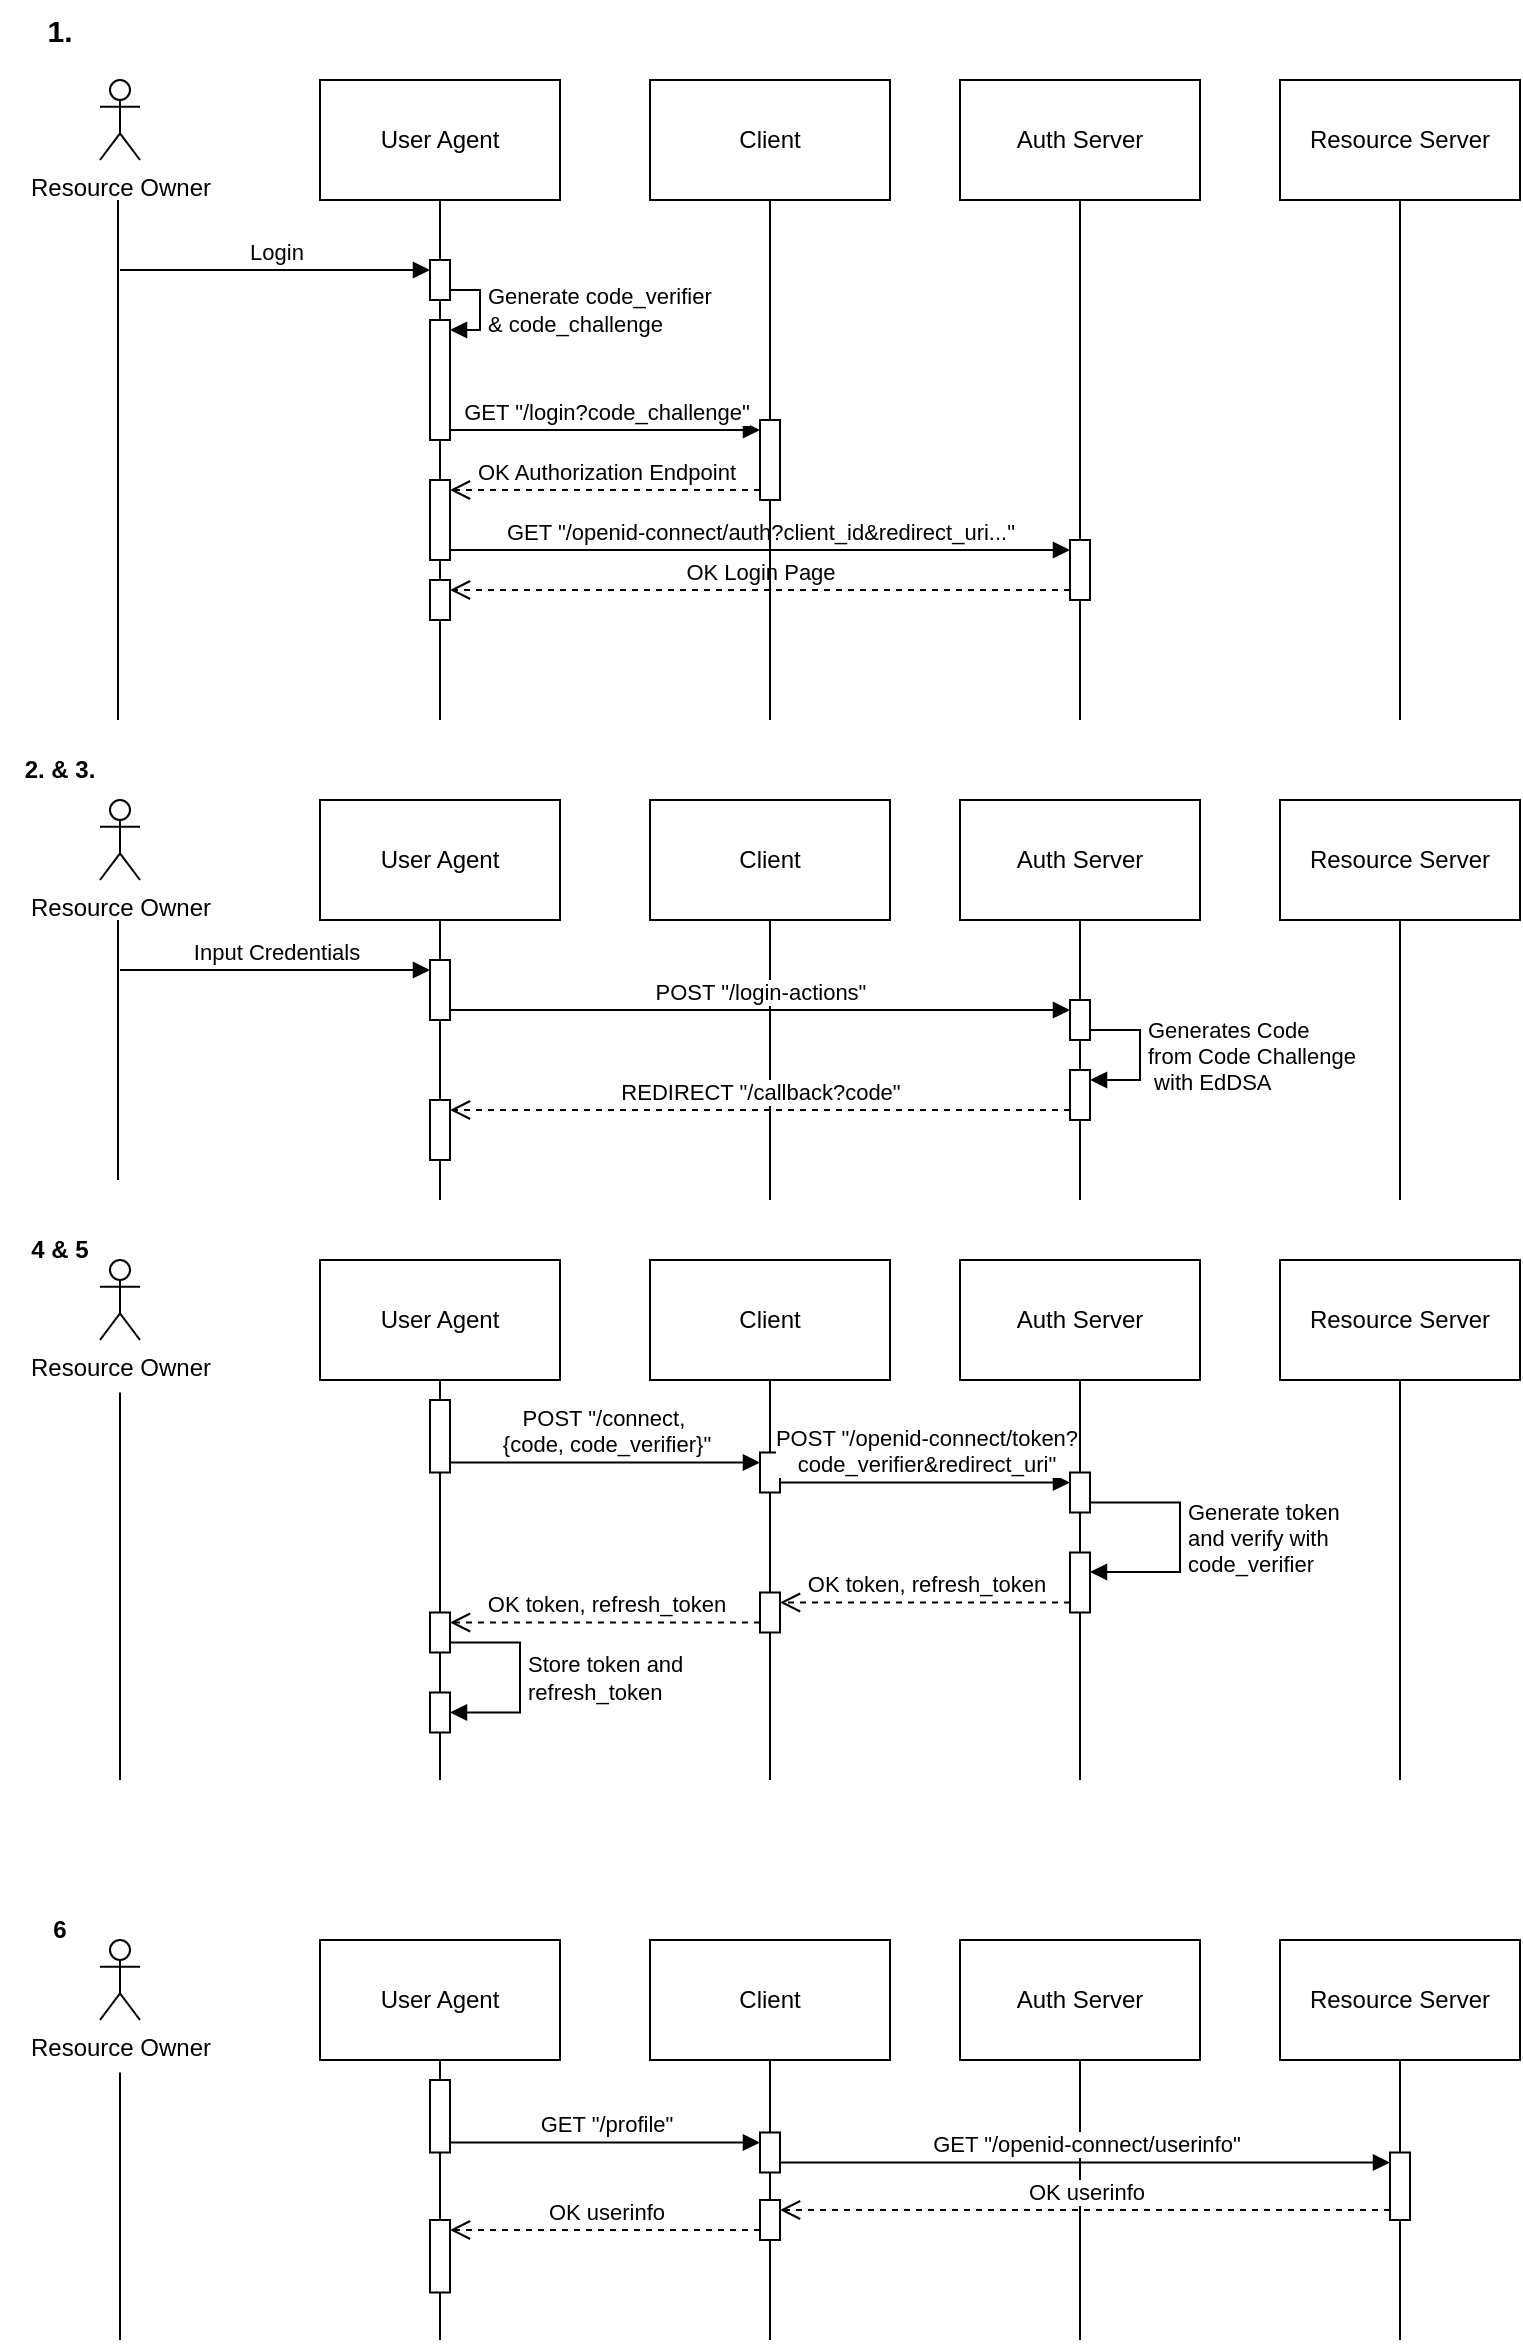 <mxfile version="24.6.4" type="device">
  <diagram name="Page-1" id="4U2lWu9b1NIufgimmCVh">
    <mxGraphModel dx="345" dy="652" grid="1" gridSize="10" guides="1" tooltips="1" connect="1" arrows="1" fold="1" page="1" pageScale="1" pageWidth="850" pageHeight="1100" math="0" shadow="0">
      <root>
        <mxCell id="0" />
        <mxCell id="1" parent="0" />
        <mxCell id="hHbTxy1jI1l-UyztQn6d-1" value="User Agent" style="rounded=0;whiteSpace=wrap;html=1;" vertex="1" parent="1">
          <mxGeometry x="1040" y="160" width="120" height="60" as="geometry" />
        </mxCell>
        <mxCell id="hHbTxy1jI1l-UyztQn6d-2" value="Client" style="rounded=0;whiteSpace=wrap;html=1;" vertex="1" parent="1">
          <mxGeometry x="1205" y="160" width="120" height="60" as="geometry" />
        </mxCell>
        <mxCell id="hHbTxy1jI1l-UyztQn6d-3" value="Auth Server" style="rounded=0;whiteSpace=wrap;html=1;" vertex="1" parent="1">
          <mxGeometry x="1360" y="160" width="120" height="60" as="geometry" />
        </mxCell>
        <mxCell id="hHbTxy1jI1l-UyztQn6d-4" value="Resource Server" style="rounded=0;whiteSpace=wrap;html=1;" vertex="1" parent="1">
          <mxGeometry x="1520" y="160" width="120" height="60" as="geometry" />
        </mxCell>
        <mxCell id="hHbTxy1jI1l-UyztQn6d-6" value="Resource Owner" style="shape=umlActor;verticalLabelPosition=bottom;verticalAlign=top;html=1;outlineConnect=0;" vertex="1" parent="1">
          <mxGeometry x="930" y="160" width="20" height="40" as="geometry" />
        </mxCell>
        <mxCell id="hHbTxy1jI1l-UyztQn6d-10" style="rounded=0;orthogonalLoop=1;jettySize=auto;html=1;endArrow=none;endFill=0;" edge="1" parent="1">
          <mxGeometry relative="1" as="geometry">
            <mxPoint x="939" y="480" as="targetPoint" />
            <mxPoint x="939" y="220" as="sourcePoint" />
          </mxGeometry>
        </mxCell>
        <mxCell id="hHbTxy1jI1l-UyztQn6d-11" style="rounded=0;orthogonalLoop=1;jettySize=auto;html=1;endArrow=none;endFill=0;" edge="1" parent="1" source="hHbTxy1jI1l-UyztQn6d-46">
          <mxGeometry relative="1" as="geometry">
            <mxPoint x="1100" y="480" as="targetPoint" />
            <mxPoint x="1100" y="680" as="sourcePoint" />
          </mxGeometry>
        </mxCell>
        <mxCell id="hHbTxy1jI1l-UyztQn6d-14" style="rounded=0;orthogonalLoop=1;jettySize=auto;html=1;endArrow=none;endFill=0;exitX=0.5;exitY=1;exitDx=0;exitDy=0;" edge="1" parent="1" source="hHbTxy1jI1l-UyztQn6d-4">
          <mxGeometry relative="1" as="geometry">
            <mxPoint x="1580" y="480" as="targetPoint" />
            <mxPoint x="1579.38" y="240" as="sourcePoint" />
          </mxGeometry>
        </mxCell>
        <mxCell id="hHbTxy1jI1l-UyztQn6d-16" value="Login" style="html=1;verticalAlign=bottom;endArrow=block;curved=0;rounded=0;entryX=0;entryY=0;entryDx=0;entryDy=5;" edge="1" target="hHbTxy1jI1l-UyztQn6d-15" parent="1">
          <mxGeometry relative="1" as="geometry">
            <mxPoint x="940" y="255" as="sourcePoint" />
          </mxGeometry>
        </mxCell>
        <mxCell id="hHbTxy1jI1l-UyztQn6d-19" value="" style="rounded=0;orthogonalLoop=1;jettySize=auto;html=1;endArrow=none;endFill=0;exitX=0.5;exitY=1;exitDx=0;exitDy=0;" edge="1" parent="1" source="hHbTxy1jI1l-UyztQn6d-1" target="hHbTxy1jI1l-UyztQn6d-15">
          <mxGeometry relative="1" as="geometry">
            <mxPoint x="1099.38" y="850" as="targetPoint" />
            <mxPoint x="1100" y="220" as="sourcePoint" />
          </mxGeometry>
        </mxCell>
        <mxCell id="hHbTxy1jI1l-UyztQn6d-15" value="" style="html=1;points=[[0,0,0,0,5],[0,1,0,0,-5],[1,0,0,0,5],[1,1,0,0,-5]];perimeter=orthogonalPerimeter;outlineConnect=0;targetShapes=umlLifeline;portConstraint=eastwest;newEdgeStyle={&quot;curved&quot;:0,&quot;rounded&quot;:0};" vertex="1" parent="1">
          <mxGeometry x="1095" y="250" width="10" height="20" as="geometry" />
        </mxCell>
        <mxCell id="hHbTxy1jI1l-UyztQn6d-24" value="&lt;div&gt;Generate code_verifier&amp;nbsp;&lt;/div&gt;&lt;div&gt;&amp;amp; code_challenge&lt;br&gt;&lt;/div&gt;" style="html=1;align=left;spacingLeft=2;endArrow=block;rounded=0;edgeStyle=orthogonalEdgeStyle;curved=0;rounded=0;exitX=1;exitY=1;exitDx=0;exitDy=-5;exitPerimeter=0;entryX=1;entryY=0;entryDx=0;entryDy=5;entryPerimeter=0;" edge="1" target="hHbTxy1jI1l-UyztQn6d-23" parent="1" source="hHbTxy1jI1l-UyztQn6d-15">
          <mxGeometry relative="1" as="geometry">
            <mxPoint x="1100" y="280" as="sourcePoint" />
            <Array as="points">
              <mxPoint x="1120" y="265" />
              <mxPoint x="1120" y="285" />
            </Array>
          </mxGeometry>
        </mxCell>
        <mxCell id="hHbTxy1jI1l-UyztQn6d-25" value="" style="rounded=0;orthogonalLoop=1;jettySize=auto;html=1;endArrow=none;endFill=0;exitX=0.5;exitY=1;exitDx=0;exitDy=0;" edge="1" parent="1" source="hHbTxy1jI1l-UyztQn6d-15" target="hHbTxy1jI1l-UyztQn6d-23">
          <mxGeometry relative="1" as="geometry">
            <mxPoint x="1099.38" y="850" as="targetPoint" />
            <mxPoint x="1100" y="270" as="sourcePoint" />
          </mxGeometry>
        </mxCell>
        <mxCell id="hHbTxy1jI1l-UyztQn6d-23" value="" style="html=1;points=[[0,0,0,0,5],[0,1,0,0,-5],[1,0,0,0,5],[1,1,0,0,-5]];perimeter=orthogonalPerimeter;outlineConnect=0;targetShapes=umlLifeline;portConstraint=eastwest;newEdgeStyle={&quot;curved&quot;:0,&quot;rounded&quot;:0};" vertex="1" parent="1">
          <mxGeometry x="1095" y="280" width="10" height="60" as="geometry" />
        </mxCell>
        <mxCell id="hHbTxy1jI1l-UyztQn6d-27" value="GET &quot;/login?code_challenge&quot;" style="html=1;verticalAlign=bottom;endArrow=block;curved=0;rounded=0;entryX=0;entryY=0;entryDx=0;entryDy=5;" edge="1" target="hHbTxy1jI1l-UyztQn6d-26" parent="1" source="hHbTxy1jI1l-UyztQn6d-23">
          <mxGeometry relative="1" as="geometry">
            <mxPoint x="1105" y="335" as="sourcePoint" />
          </mxGeometry>
        </mxCell>
        <mxCell id="hHbTxy1jI1l-UyztQn6d-28" value="OK Authorization Endpoint" style="html=1;verticalAlign=bottom;endArrow=open;dashed=1;endSize=8;curved=0;rounded=0;exitX=0;exitY=1;exitDx=0;exitDy=-5;entryX=1;entryY=0;entryDx=0;entryDy=5;entryPerimeter=0;exitPerimeter=0;" edge="1" source="hHbTxy1jI1l-UyztQn6d-26" parent="1" target="hHbTxy1jI1l-UyztQn6d-34">
          <mxGeometry relative="1" as="geometry">
            <mxPoint x="1105" y="370" as="targetPoint" />
            <mxPoint x="1260.0" y="370" as="sourcePoint" />
          </mxGeometry>
        </mxCell>
        <mxCell id="hHbTxy1jI1l-UyztQn6d-29" value="" style="rounded=0;orthogonalLoop=1;jettySize=auto;html=1;endArrow=none;endFill=0;exitX=0.5;exitY=1;exitDx=0;exitDy=0;" edge="1" parent="1" source="hHbTxy1jI1l-UyztQn6d-2" target="hHbTxy1jI1l-UyztQn6d-26">
          <mxGeometry relative="1" as="geometry">
            <mxPoint x="1264.38" y="850" as="targetPoint" />
            <mxPoint x="1265" y="220" as="sourcePoint" />
          </mxGeometry>
        </mxCell>
        <mxCell id="hHbTxy1jI1l-UyztQn6d-26" value="" style="html=1;points=[[0,0,0,0,5],[0,1,0,0,-5],[1,0,0,0,5],[1,1,0,0,-5]];perimeter=orthogonalPerimeter;outlineConnect=0;targetShapes=umlLifeline;portConstraint=eastwest;newEdgeStyle={&quot;curved&quot;:0,&quot;rounded&quot;:0};" vertex="1" parent="1">
          <mxGeometry x="1260" y="330" width="10" height="40" as="geometry" />
        </mxCell>
        <mxCell id="hHbTxy1jI1l-UyztQn6d-37" value="" style="rounded=0;orthogonalLoop=1;jettySize=auto;html=1;endArrow=none;endFill=0;exitX=0.5;exitY=1;exitDx=0;exitDy=0;" edge="1" parent="1" source="hHbTxy1jI1l-UyztQn6d-23" target="hHbTxy1jI1l-UyztQn6d-34">
          <mxGeometry relative="1" as="geometry">
            <mxPoint x="1099.38" y="850" as="targetPoint" />
            <mxPoint x="1100" y="320" as="sourcePoint" />
          </mxGeometry>
        </mxCell>
        <mxCell id="hHbTxy1jI1l-UyztQn6d-34" value="" style="html=1;points=[[0,0,0,0,5],[0,1,0,0,-5],[1,0,0,0,5],[1,1,0,0,-5]];perimeter=orthogonalPerimeter;outlineConnect=0;targetShapes=umlLifeline;portConstraint=eastwest;newEdgeStyle={&quot;curved&quot;:0,&quot;rounded&quot;:0};" vertex="1" parent="1">
          <mxGeometry x="1095" y="360" width="10" height="40" as="geometry" />
        </mxCell>
        <mxCell id="hHbTxy1jI1l-UyztQn6d-41" value="GET &quot;/openid-connect/auth?client_id&amp;amp;redirect_uri...&quot;" style="html=1;verticalAlign=bottom;endArrow=block;curved=0;rounded=0;entryX=0;entryY=0;entryDx=0;entryDy=5;exitX=1;exitY=1;exitDx=0;exitDy=-5;exitPerimeter=0;" edge="1" target="hHbTxy1jI1l-UyztQn6d-40" parent="1" source="hHbTxy1jI1l-UyztQn6d-34">
          <mxGeometry relative="1" as="geometry">
            <mxPoint x="1350" y="395" as="sourcePoint" />
          </mxGeometry>
        </mxCell>
        <mxCell id="hHbTxy1jI1l-UyztQn6d-42" value="OK Login Page" style="html=1;verticalAlign=bottom;endArrow=open;dashed=1;endSize=8;curved=0;rounded=0;exitX=0;exitY=1;exitDx=0;exitDy=-5;entryX=1;entryY=0;entryDx=0;entryDy=5;entryPerimeter=0;labelBorderColor=none;labelBackgroundColor=#FFFFFF;" edge="1" source="hHbTxy1jI1l-UyztQn6d-40" parent="1" target="hHbTxy1jI1l-UyztQn6d-46">
          <mxGeometry relative="1" as="geometry">
            <mxPoint x="1120" y="415" as="targetPoint" />
          </mxGeometry>
        </mxCell>
        <mxCell id="hHbTxy1jI1l-UyztQn6d-43" value="" style="rounded=0;orthogonalLoop=1;jettySize=auto;html=1;endArrow=none;endFill=0;exitX=0.5;exitY=1;exitDx=0;exitDy=0;" edge="1" parent="1" source="hHbTxy1jI1l-UyztQn6d-3" target="hHbTxy1jI1l-UyztQn6d-40">
          <mxGeometry relative="1" as="geometry">
            <mxPoint x="1419.38" y="850" as="targetPoint" />
            <mxPoint x="1420" y="220" as="sourcePoint" />
          </mxGeometry>
        </mxCell>
        <mxCell id="hHbTxy1jI1l-UyztQn6d-40" value="" style="html=1;points=[[0,0,0,0,5],[0,1,0,0,-5],[1,0,0,0,5],[1,1,0,0,-5]];perimeter=orthogonalPerimeter;outlineConnect=0;targetShapes=umlLifeline;portConstraint=eastwest;newEdgeStyle={&quot;curved&quot;:0,&quot;rounded&quot;:0};" vertex="1" parent="1">
          <mxGeometry x="1415" y="390" width="10" height="30" as="geometry" />
        </mxCell>
        <mxCell id="hHbTxy1jI1l-UyztQn6d-47" value="" style="rounded=0;orthogonalLoop=1;jettySize=auto;html=1;endArrow=none;endFill=0;exitX=0.5;exitY=1;exitDx=0;exitDy=0;" edge="1" parent="1" source="hHbTxy1jI1l-UyztQn6d-34" target="hHbTxy1jI1l-UyztQn6d-46">
          <mxGeometry relative="1" as="geometry">
            <mxPoint x="1099.38" y="850" as="targetPoint" />
            <mxPoint x="1100" y="400" as="sourcePoint" />
          </mxGeometry>
        </mxCell>
        <mxCell id="hHbTxy1jI1l-UyztQn6d-46" value="" style="html=1;points=[[0,0,0,0,5],[0,1,0,0,-5],[1,0,0,0,5],[1,1,0,0,-5]];perimeter=orthogonalPerimeter;outlineConnect=0;targetShapes=umlLifeline;portConstraint=eastwest;newEdgeStyle={&quot;curved&quot;:0,&quot;rounded&quot;:0};" vertex="1" parent="1">
          <mxGeometry x="1095" y="410" width="10" height="20" as="geometry" />
        </mxCell>
        <mxCell id="hHbTxy1jI1l-UyztQn6d-50" value="User Agent" style="rounded=0;whiteSpace=wrap;html=1;" vertex="1" parent="1">
          <mxGeometry x="1040" y="520" width="120" height="60" as="geometry" />
        </mxCell>
        <mxCell id="hHbTxy1jI1l-UyztQn6d-51" value="Client" style="rounded=0;whiteSpace=wrap;html=1;" vertex="1" parent="1">
          <mxGeometry x="1205" y="520" width="120" height="60" as="geometry" />
        </mxCell>
        <mxCell id="hHbTxy1jI1l-UyztQn6d-52" value="Auth Server" style="rounded=0;whiteSpace=wrap;html=1;" vertex="1" parent="1">
          <mxGeometry x="1360" y="520" width="120" height="60" as="geometry" />
        </mxCell>
        <mxCell id="hHbTxy1jI1l-UyztQn6d-53" value="Resource Server" style="rounded=0;whiteSpace=wrap;html=1;" vertex="1" parent="1">
          <mxGeometry x="1520" y="520" width="120" height="60" as="geometry" />
        </mxCell>
        <mxCell id="hHbTxy1jI1l-UyztQn6d-54" value="Resource Owner" style="shape=umlActor;verticalLabelPosition=bottom;verticalAlign=top;html=1;outlineConnect=0;" vertex="1" parent="1">
          <mxGeometry x="930" y="520" width="20" height="40" as="geometry" />
        </mxCell>
        <mxCell id="hHbTxy1jI1l-UyztQn6d-55" style="rounded=0;orthogonalLoop=1;jettySize=auto;html=1;endArrow=none;endFill=0;" edge="1" parent="1">
          <mxGeometry relative="1" as="geometry">
            <mxPoint x="939" y="710" as="targetPoint" />
            <mxPoint x="939" y="580" as="sourcePoint" />
          </mxGeometry>
        </mxCell>
        <mxCell id="hHbTxy1jI1l-UyztQn6d-59" style="rounded=0;orthogonalLoop=1;jettySize=auto;html=1;endArrow=none;endFill=0;exitX=0.5;exitY=1;exitDx=0;exitDy=0;" edge="1" source="hHbTxy1jI1l-UyztQn6d-53" parent="1">
          <mxGeometry relative="1" as="geometry">
            <mxPoint x="1580" y="720" as="targetPoint" />
            <mxPoint x="1579.38" y="600" as="sourcePoint" />
          </mxGeometry>
        </mxCell>
        <mxCell id="hHbTxy1jI1l-UyztQn6d-61" value="" style="rounded=0;orthogonalLoop=1;jettySize=auto;html=1;endArrow=none;endFill=0;exitX=0.5;exitY=1;exitDx=0;exitDy=0;" edge="1" source="hHbTxy1jI1l-UyztQn6d-93" parent="1">
          <mxGeometry relative="1" as="geometry">
            <mxPoint x="1100" y="720" as="targetPoint" />
            <mxPoint x="1100" y="580" as="sourcePoint" />
          </mxGeometry>
        </mxCell>
        <mxCell id="hHbTxy1jI1l-UyztQn6d-68" value="" style="rounded=0;orthogonalLoop=1;jettySize=auto;html=1;endArrow=none;endFill=0;exitX=0.5;exitY=1;exitDx=0;exitDy=0;" edge="1" source="hHbTxy1jI1l-UyztQn6d-51" parent="1">
          <mxGeometry relative="1" as="geometry">
            <mxPoint x="1265" y="720" as="targetPoint" />
            <mxPoint x="1265" y="720" as="sourcePoint" />
          </mxGeometry>
        </mxCell>
        <mxCell id="hHbTxy1jI1l-UyztQn6d-76" value="" style="rounded=0;orthogonalLoop=1;jettySize=auto;html=1;endArrow=none;endFill=0;exitX=0.5;exitY=1;exitDx=0;exitDy=0;" edge="1" source="hHbTxy1jI1l-UyztQn6d-89" parent="1">
          <mxGeometry relative="1" as="geometry">
            <mxPoint x="1420" y="720" as="targetPoint" />
            <mxPoint x="1420" y="580" as="sourcePoint" />
          </mxGeometry>
        </mxCell>
        <mxCell id="hHbTxy1jI1l-UyztQn6d-82" value="Input Credentials" style="html=1;verticalAlign=bottom;endArrow=block;curved=0;rounded=0;entryX=0;entryY=0;entryDx=0;entryDy=5;" edge="1" target="hHbTxy1jI1l-UyztQn6d-81" parent="1">
          <mxGeometry relative="1" as="geometry">
            <mxPoint x="940" y="605" as="sourcePoint" />
          </mxGeometry>
        </mxCell>
        <mxCell id="hHbTxy1jI1l-UyztQn6d-84" value="" style="rounded=0;orthogonalLoop=1;jettySize=auto;html=1;endArrow=none;endFill=0;exitX=0.5;exitY=1;exitDx=0;exitDy=0;" edge="1" parent="1" source="hHbTxy1jI1l-UyztQn6d-50" target="hHbTxy1jI1l-UyztQn6d-81">
          <mxGeometry relative="1" as="geometry">
            <mxPoint x="1100" y="840" as="targetPoint" />
            <mxPoint x="1100" y="580" as="sourcePoint" />
          </mxGeometry>
        </mxCell>
        <mxCell id="hHbTxy1jI1l-UyztQn6d-86" value="POST &quot;/login-actions&quot;" style="html=1;verticalAlign=bottom;endArrow=block;curved=0;rounded=0;entryX=0;entryY=0;entryDx=0;entryDy=5;exitX=1;exitY=1;exitDx=0;exitDy=-5;exitPerimeter=0;" edge="1" target="hHbTxy1jI1l-UyztQn6d-85" parent="1" source="hHbTxy1jI1l-UyztQn6d-81">
          <mxGeometry relative="1" as="geometry">
            <mxPoint x="1345" y="630" as="sourcePoint" />
          </mxGeometry>
        </mxCell>
        <mxCell id="hHbTxy1jI1l-UyztQn6d-88" value="" style="rounded=0;orthogonalLoop=1;jettySize=auto;html=1;endArrow=none;endFill=0;exitX=0.5;exitY=1;exitDx=0;exitDy=0;" edge="1" parent="1" source="hHbTxy1jI1l-UyztQn6d-52" target="hHbTxy1jI1l-UyztQn6d-85">
          <mxGeometry relative="1" as="geometry">
            <mxPoint x="1420" y="840" as="targetPoint" />
            <mxPoint x="1420" y="580" as="sourcePoint" />
          </mxGeometry>
        </mxCell>
        <mxCell id="hHbTxy1jI1l-UyztQn6d-85" value="" style="html=1;points=[[0,0,0,0,5],[0,1,0,0,-5],[1,0,0,0,5],[1,1,0,0,-5]];perimeter=orthogonalPerimeter;outlineConnect=0;targetShapes=umlLifeline;portConstraint=eastwest;newEdgeStyle={&quot;curved&quot;:0,&quot;rounded&quot;:0};" vertex="1" parent="1">
          <mxGeometry x="1415" y="620" width="10" height="20" as="geometry" />
        </mxCell>
        <mxCell id="hHbTxy1jI1l-UyztQn6d-90" value="&lt;div&gt;Generates Code&amp;nbsp;&lt;/div&gt;&lt;div&gt;from Code Challenge&lt;/div&gt;&amp;nbsp;with EdDSA" style="html=1;align=left;spacingLeft=2;endArrow=block;rounded=0;edgeStyle=orthogonalEdgeStyle;curved=0;rounded=0;entryX=1;entryY=0;entryDx=0;entryDy=5;entryPerimeter=0;exitX=1;exitY=1;exitDx=0;exitDy=-5;exitPerimeter=0;" edge="1" target="hHbTxy1jI1l-UyztQn6d-89" parent="1" source="hHbTxy1jI1l-UyztQn6d-85">
          <mxGeometry relative="1" as="geometry">
            <mxPoint x="1420" y="635" as="sourcePoint" />
            <Array as="points">
              <mxPoint x="1450" y="635" />
              <mxPoint x="1450" y="660" />
              <mxPoint x="1425" y="660" />
            </Array>
          </mxGeometry>
        </mxCell>
        <mxCell id="hHbTxy1jI1l-UyztQn6d-91" value="" style="rounded=0;orthogonalLoop=1;jettySize=auto;html=1;endArrow=none;endFill=0;exitX=0.5;exitY=1;exitDx=0;exitDy=0;" edge="1" parent="1" source="hHbTxy1jI1l-UyztQn6d-85" target="hHbTxy1jI1l-UyztQn6d-89">
          <mxGeometry relative="1" as="geometry">
            <mxPoint x="1420" y="840" as="targetPoint" />
            <mxPoint x="1420" y="640" as="sourcePoint" />
          </mxGeometry>
        </mxCell>
        <mxCell id="hHbTxy1jI1l-UyztQn6d-89" value="" style="html=1;points=[[0,0,0,0,5],[0,1,0,0,-5],[1,0,0,0,5],[1,1,0,0,-5]];perimeter=orthogonalPerimeter;outlineConnect=0;targetShapes=umlLifeline;portConstraint=eastwest;newEdgeStyle={&quot;curved&quot;:0,&quot;rounded&quot;:0};" vertex="1" parent="1">
          <mxGeometry x="1415" y="655" width="10" height="25" as="geometry" />
        </mxCell>
        <mxCell id="hHbTxy1jI1l-UyztQn6d-92" value="REDIRECT &quot;/callback?code&quot; " style="html=1;verticalAlign=bottom;endArrow=open;dashed=1;endSize=8;curved=0;rounded=0;entryX=1;entryY=0;entryDx=0;entryDy=5;entryPerimeter=0;exitX=0;exitY=1;exitDx=0;exitDy=-5;exitPerimeter=0;" edge="1" parent="1" source="hHbTxy1jI1l-UyztQn6d-89" target="hHbTxy1jI1l-UyztQn6d-93">
          <mxGeometry relative="1" as="geometry">
            <mxPoint x="1415" y="680" as="sourcePoint" />
            <mxPoint x="1335" y="680" as="targetPoint" />
          </mxGeometry>
        </mxCell>
        <mxCell id="hHbTxy1jI1l-UyztQn6d-94" value="" style="rounded=0;orthogonalLoop=1;jettySize=auto;html=1;endArrow=none;endFill=0;exitX=0.5;exitY=1;exitDx=0;exitDy=0;" edge="1" parent="1" source="hHbTxy1jI1l-UyztQn6d-81" target="hHbTxy1jI1l-UyztQn6d-93">
          <mxGeometry relative="1" as="geometry">
            <mxPoint x="1100" y="840" as="targetPoint" />
            <mxPoint x="1100" y="630" as="sourcePoint" />
          </mxGeometry>
        </mxCell>
        <mxCell id="hHbTxy1jI1l-UyztQn6d-95" value="" style="rounded=0;orthogonalLoop=1;jettySize=auto;html=1;endArrow=none;endFill=0;exitX=0.5;exitY=1;exitDx=0;exitDy=0;" edge="1" parent="1" source="hHbTxy1jI1l-UyztQn6d-81" target="hHbTxy1jI1l-UyztQn6d-93">
          <mxGeometry relative="1" as="geometry">
            <mxPoint x="1100" y="720" as="targetPoint" />
            <mxPoint x="1100" y="580" as="sourcePoint" />
          </mxGeometry>
        </mxCell>
        <mxCell id="hHbTxy1jI1l-UyztQn6d-93" value="" style="html=1;points=[[0,0,0,0,5],[0,1,0,0,-5],[1,0,0,0,5],[1,1,0,0,-5]];perimeter=orthogonalPerimeter;outlineConnect=0;targetShapes=umlLifeline;portConstraint=eastwest;newEdgeStyle={&quot;curved&quot;:0,&quot;rounded&quot;:0};" vertex="1" parent="1">
          <mxGeometry x="1095" y="670" width="10" height="30" as="geometry" />
        </mxCell>
        <mxCell id="hHbTxy1jI1l-UyztQn6d-96" value="" style="rounded=0;orthogonalLoop=1;jettySize=auto;html=1;endArrow=none;endFill=0;exitX=0.5;exitY=1;exitDx=0;exitDy=0;" edge="1" parent="1" target="hHbTxy1jI1l-UyztQn6d-81">
          <mxGeometry relative="1" as="geometry">
            <mxPoint x="1100" y="670" as="targetPoint" />
            <mxPoint x="1100" y="580" as="sourcePoint" />
          </mxGeometry>
        </mxCell>
        <mxCell id="hHbTxy1jI1l-UyztQn6d-81" value="" style="html=1;points=[[0,0,0,0,5],[0,1,0,0,-5],[1,0,0,0,5],[1,1,0,0,-5]];perimeter=orthogonalPerimeter;outlineConnect=0;targetShapes=umlLifeline;portConstraint=eastwest;newEdgeStyle={&quot;curved&quot;:0,&quot;rounded&quot;:0};" vertex="1" parent="1">
          <mxGeometry x="1095" y="600" width="10" height="30" as="geometry" />
        </mxCell>
        <mxCell id="hHbTxy1jI1l-UyztQn6d-97" value="User Agent" style="rounded=0;whiteSpace=wrap;html=1;" vertex="1" parent="1">
          <mxGeometry x="1040" y="750" width="120" height="60" as="geometry" />
        </mxCell>
        <mxCell id="hHbTxy1jI1l-UyztQn6d-98" value="Client" style="rounded=0;whiteSpace=wrap;html=1;" vertex="1" parent="1">
          <mxGeometry x="1205" y="750" width="120" height="60" as="geometry" />
        </mxCell>
        <mxCell id="hHbTxy1jI1l-UyztQn6d-99" value="Auth Server" style="rounded=0;whiteSpace=wrap;html=1;" vertex="1" parent="1">
          <mxGeometry x="1360" y="750" width="120" height="60" as="geometry" />
        </mxCell>
        <mxCell id="hHbTxy1jI1l-UyztQn6d-100" value="Resource Server" style="rounded=0;whiteSpace=wrap;html=1;" vertex="1" parent="1">
          <mxGeometry x="1520" y="750" width="120" height="60" as="geometry" />
        </mxCell>
        <mxCell id="hHbTxy1jI1l-UyztQn6d-101" value="Resource Owner" style="shape=umlActor;verticalLabelPosition=bottom;verticalAlign=top;html=1;outlineConnect=0;" vertex="1" parent="1">
          <mxGeometry x="930" y="750" width="20" height="40" as="geometry" />
        </mxCell>
        <mxCell id="hHbTxy1jI1l-UyztQn6d-105" style="rounded=0;orthogonalLoop=1;jettySize=auto;html=1;endArrow=none;endFill=0;exitX=0.5;exitY=1;exitDx=0;exitDy=0;" edge="1" parent="1" source="hHbTxy1jI1l-UyztQn6d-100">
          <mxGeometry relative="1" as="geometry">
            <mxPoint x="1580" y="1010" as="targetPoint" />
            <mxPoint x="1581" y="826.25" as="sourcePoint" />
          </mxGeometry>
        </mxCell>
        <mxCell id="hHbTxy1jI1l-UyztQn6d-109" style="rounded=0;orthogonalLoop=1;jettySize=auto;html=1;endArrow=none;endFill=0;" edge="1" parent="1">
          <mxGeometry relative="1" as="geometry">
            <mxPoint x="940" y="1010" as="targetPoint" />
            <mxPoint x="940" y="816.25" as="sourcePoint" />
          </mxGeometry>
        </mxCell>
        <mxCell id="hHbTxy1jI1l-UyztQn6d-111" value="&lt;div&gt;POST &quot;/connect,&amp;nbsp;&lt;/div&gt;&lt;div&gt;{code, code_verifier}&quot;&lt;/div&gt;" style="html=1;verticalAlign=bottom;endArrow=block;curved=0;rounded=0;entryX=0;entryY=0;entryDx=0;entryDy=5;exitX=1;exitY=1;exitDx=0;exitDy=-5;exitPerimeter=0;" edge="1" target="hHbTxy1jI1l-UyztQn6d-110" parent="1" source="hHbTxy1jI1l-UyztQn6d-197">
          <mxGeometry relative="1" as="geometry">
            <mxPoint x="1100" y="851.25" as="sourcePoint" />
          </mxGeometry>
        </mxCell>
        <mxCell id="hHbTxy1jI1l-UyztQn6d-113" value="" style="rounded=0;orthogonalLoop=1;jettySize=auto;html=1;endArrow=none;endFill=0;exitX=0.5;exitY=1;exitDx=0;exitDy=0;" edge="1" parent="1" source="hHbTxy1jI1l-UyztQn6d-98" target="hHbTxy1jI1l-UyztQn6d-110">
          <mxGeometry relative="1" as="geometry">
            <mxPoint x="1265" y="976.25" as="targetPoint" />
            <mxPoint x="1265" y="810.25" as="sourcePoint" />
          </mxGeometry>
        </mxCell>
        <mxCell id="hHbTxy1jI1l-UyztQn6d-110" value="" style="html=1;points=[[0,0,0,0,5],[0,1,0,0,-5],[1,0,0,0,5],[1,1,0,0,-5]];perimeter=orthogonalPerimeter;outlineConnect=0;targetShapes=umlLifeline;portConstraint=eastwest;newEdgeStyle={&quot;curved&quot;:0,&quot;rounded&quot;:0};" vertex="1" parent="1">
          <mxGeometry x="1260" y="846.25" width="10" height="20" as="geometry" />
        </mxCell>
        <mxCell id="hHbTxy1jI1l-UyztQn6d-115" value="&lt;div&gt;POST &quot;/openid-connect/token?&lt;/div&gt;&lt;div&gt;code_verifier&amp;amp;redirect_uri&quot;&lt;/div&gt;" style="html=1;verticalAlign=bottom;endArrow=block;curved=0;rounded=0;entryX=0;entryY=0;entryDx=0;entryDy=5;exitX=1;exitY=1;exitDx=0;exitDy=-5;exitPerimeter=0;" edge="1" target="hHbTxy1jI1l-UyztQn6d-114" parent="1" source="hHbTxy1jI1l-UyztQn6d-110">
          <mxGeometry relative="1" as="geometry">
            <mxPoint x="1300" y="861.25" as="sourcePoint" />
          </mxGeometry>
        </mxCell>
        <mxCell id="hHbTxy1jI1l-UyztQn6d-117" value="" style="rounded=0;orthogonalLoop=1;jettySize=auto;html=1;endArrow=none;endFill=0;exitX=0.5;exitY=1;exitDx=0;exitDy=0;" edge="1" parent="1" source="hHbTxy1jI1l-UyztQn6d-99" target="hHbTxy1jI1l-UyztQn6d-114">
          <mxGeometry relative="1" as="geometry">
            <mxPoint x="1420" y="986.25" as="targetPoint" />
            <mxPoint x="1420" y="810.25" as="sourcePoint" />
          </mxGeometry>
        </mxCell>
        <mxCell id="hHbTxy1jI1l-UyztQn6d-114" value="" style="html=1;points=[[0,0,0,0,5],[0,1,0,0,-5],[1,0,0,0,5],[1,1,0,0,-5]];perimeter=orthogonalPerimeter;outlineConnect=0;targetShapes=umlLifeline;portConstraint=eastwest;newEdgeStyle={&quot;curved&quot;:0,&quot;rounded&quot;:0};" vertex="1" parent="1">
          <mxGeometry x="1415" y="856.25" width="10" height="20" as="geometry" />
        </mxCell>
        <mxCell id="hHbTxy1jI1l-UyztQn6d-120" value="" style="rounded=0;orthogonalLoop=1;jettySize=auto;html=1;endArrow=none;endFill=0;exitX=0.5;exitY=1;exitDx=0;exitDy=0;" edge="1" parent="1" source="hHbTxy1jI1l-UyztQn6d-114">
          <mxGeometry relative="1" as="geometry">
            <mxPoint x="1420" y="1010" as="targetPoint" />
            <mxPoint x="1420" y="876.25" as="sourcePoint" />
          </mxGeometry>
        </mxCell>
        <mxCell id="hHbTxy1jI1l-UyztQn6d-127" value="" style="rounded=0;orthogonalLoop=1;jettySize=auto;html=1;endArrow=none;endFill=0;exitX=0.5;exitY=1;exitDx=0;exitDy=0;" edge="1" parent="1" source="hHbTxy1jI1l-UyztQn6d-110">
          <mxGeometry relative="1" as="geometry">
            <mxPoint x="1265" y="1010" as="targetPoint" />
            <mxPoint x="1265" y="866.25" as="sourcePoint" />
          </mxGeometry>
        </mxCell>
        <mxCell id="hHbTxy1jI1l-UyztQn6d-130" value="" style="rounded=0;orthogonalLoop=1;jettySize=auto;html=1;endArrow=none;endFill=0;exitX=0.5;exitY=1;exitDx=0;exitDy=0;" edge="1" parent="1" source="hHbTxy1jI1l-UyztQn6d-197">
          <mxGeometry relative="1" as="geometry">
            <mxPoint x="1100" y="1010" as="targetPoint" />
            <mxPoint x="1100" y="810.25" as="sourcePoint" />
          </mxGeometry>
        </mxCell>
        <mxCell id="hHbTxy1jI1l-UyztQn6d-160" value="" style="rounded=0;orthogonalLoop=1;jettySize=auto;html=1;endArrow=none;endFill=0;exitX=0.5;exitY=1;exitDx=0;exitDy=0;" edge="1" parent="1" source="hHbTxy1jI1l-UyztQn6d-26">
          <mxGeometry relative="1" as="geometry">
            <mxPoint x="1265" y="480" as="targetPoint" />
            <mxPoint x="1265" y="370" as="sourcePoint" />
          </mxGeometry>
        </mxCell>
        <mxCell id="hHbTxy1jI1l-UyztQn6d-161" value="" style="rounded=0;orthogonalLoop=1;jettySize=auto;html=1;endArrow=none;endFill=0;exitX=0.5;exitY=1;exitDx=0;exitDy=0;" edge="1" parent="1" source="hHbTxy1jI1l-UyztQn6d-40">
          <mxGeometry relative="1" as="geometry">
            <mxPoint x="1420" y="480" as="targetPoint" />
            <mxPoint x="1420" y="420" as="sourcePoint" />
          </mxGeometry>
        </mxCell>
        <mxCell id="hHbTxy1jI1l-UyztQn6d-198" value="" style="rounded=0;orthogonalLoop=1;jettySize=auto;html=1;endArrow=none;endFill=0;exitX=0.5;exitY=1;exitDx=0;exitDy=0;" edge="1" parent="1" source="hHbTxy1jI1l-UyztQn6d-97" target="hHbTxy1jI1l-UyztQn6d-197">
          <mxGeometry relative="1" as="geometry">
            <mxPoint x="1100" y="906.25" as="targetPoint" />
            <mxPoint x="1100" y="810" as="sourcePoint" />
          </mxGeometry>
        </mxCell>
        <mxCell id="hHbTxy1jI1l-UyztQn6d-197" value="" style="html=1;points=[[0,0,0,0,5],[0,1,0,0,-5],[1,0,0,0,5],[1,1,0,0,-5]];perimeter=orthogonalPerimeter;outlineConnect=0;targetShapes=umlLifeline;portConstraint=eastwest;newEdgeStyle={&quot;curved&quot;:0,&quot;rounded&quot;:0};" vertex="1" parent="1">
          <mxGeometry x="1095" y="820" width="10" height="36.25" as="geometry" />
        </mxCell>
        <mxCell id="hHbTxy1jI1l-UyztQn6d-199" value="&lt;b style=&quot;font-size: 15px;&quot;&gt;1.&lt;br&gt;&lt;/b&gt;" style="text;html=1;align=center;verticalAlign=middle;whiteSpace=wrap;rounded=0;" vertex="1" parent="1">
          <mxGeometry x="880" y="120" width="60" height="30" as="geometry" />
        </mxCell>
        <mxCell id="hHbTxy1jI1l-UyztQn6d-200" value="&lt;b style=&quot;font-size: 12px;&quot;&gt;2. &amp;amp; 3.&lt;/b&gt;" style="text;html=1;align=center;verticalAlign=middle;whiteSpace=wrap;rounded=0;fontSize=12;" vertex="1" parent="1">
          <mxGeometry x="880" y="490" width="60" height="30" as="geometry" />
        </mxCell>
        <mxCell id="hHbTxy1jI1l-UyztQn6d-201" value="&lt;div&gt;Generate token&amp;nbsp;&lt;/div&gt;&lt;div&gt;and verify with&amp;nbsp;&lt;/div&gt;&lt;div&gt;code_verifier&lt;/div&gt;" style="html=1;align=left;spacingLeft=2;endArrow=block;rounded=0;edgeStyle=orthogonalEdgeStyle;curved=0;rounded=0;exitX=1;exitY=1;exitDx=0;exitDy=-5;exitPerimeter=0;" edge="1" source="hHbTxy1jI1l-UyztQn6d-114" target="hHbTxy1jI1l-UyztQn6d-203" parent="1">
          <mxGeometry relative="1" as="geometry">
            <mxPoint x="1425" y="871.25" as="sourcePoint" />
            <Array as="points">
              <mxPoint x="1470" y="871" />
              <mxPoint x="1470" y="906" />
            </Array>
          </mxGeometry>
        </mxCell>
        <mxCell id="hHbTxy1jI1l-UyztQn6d-202" value="" style="rounded=0;orthogonalLoop=1;jettySize=auto;html=1;endArrow=none;endFill=0;exitX=0.5;exitY=1;exitDx=0;exitDy=0;" edge="1" target="hHbTxy1jI1l-UyztQn6d-203" parent="1">
          <mxGeometry relative="1" as="geometry">
            <mxPoint x="1420" y="986.25" as="targetPoint" />
            <mxPoint x="1420" y="876.25" as="sourcePoint" />
          </mxGeometry>
        </mxCell>
        <mxCell id="hHbTxy1jI1l-UyztQn6d-203" value="" style="html=1;points=[[0,0,0,0,5],[0,1,0,0,-5],[1,0,0,0,5],[1,1,0,0,-5]];perimeter=orthogonalPerimeter;outlineConnect=0;targetShapes=umlLifeline;portConstraint=eastwest;newEdgeStyle={&quot;curved&quot;:0,&quot;rounded&quot;:0};" vertex="1" parent="1">
          <mxGeometry x="1415" y="896.25" width="10" height="30" as="geometry" />
        </mxCell>
        <mxCell id="hHbTxy1jI1l-UyztQn6d-204" value="OK token, refresh_token" style="html=1;verticalAlign=bottom;endArrow=open;dashed=1;endSize=8;curved=0;rounded=0;exitX=0;exitY=1;exitDx=0;exitDy=-5;exitPerimeter=0;entryX=1;entryY=0;entryDx=0;entryDy=5;entryPerimeter=0;" edge="1" source="hHbTxy1jI1l-UyztQn6d-203" target="hHbTxy1jI1l-UyztQn6d-205" parent="1">
          <mxGeometry relative="1" as="geometry">
            <mxPoint x="1420" y="916.25" as="sourcePoint" />
            <mxPoint x="1290" y="921.25" as="targetPoint" />
          </mxGeometry>
        </mxCell>
        <mxCell id="hHbTxy1jI1l-UyztQn6d-205" value="" style="html=1;points=[[0,0,0,0,5],[0,1,0,0,-5],[1,0,0,0,5],[1,1,0,0,-5]];perimeter=orthogonalPerimeter;outlineConnect=0;targetShapes=umlLifeline;portConstraint=eastwest;newEdgeStyle={&quot;curved&quot;:0,&quot;rounded&quot;:0};" vertex="1" parent="1">
          <mxGeometry x="1260" y="916.25" width="10" height="20" as="geometry" />
        </mxCell>
        <mxCell id="hHbTxy1jI1l-UyztQn6d-206" value="OK token, refresh_token" style="html=1;verticalAlign=bottom;endArrow=open;dashed=1;endSize=8;curved=0;rounded=0;entryX=1;entryY=0;entryDx=0;entryDy=5;entryPerimeter=0;" edge="1" source="hHbTxy1jI1l-UyztQn6d-205" target="hHbTxy1jI1l-UyztQn6d-207" parent="1">
          <mxGeometry relative="1" as="geometry">
            <mxPoint x="1260" y="931.25" as="sourcePoint" />
            <mxPoint x="1135" y="931.25" as="targetPoint" />
          </mxGeometry>
        </mxCell>
        <mxCell id="hHbTxy1jI1l-UyztQn6d-207" value="" style="html=1;points=[[0,0,0,0,5],[0,1,0,0,-5],[1,0,0,0,5],[1,1,0,0,-5]];perimeter=orthogonalPerimeter;outlineConnect=0;targetShapes=umlLifeline;portConstraint=eastwest;newEdgeStyle={&quot;curved&quot;:0,&quot;rounded&quot;:0};" vertex="1" parent="1">
          <mxGeometry x="1095" y="926.25" width="10" height="20" as="geometry" />
        </mxCell>
        <mxCell id="hHbTxy1jI1l-UyztQn6d-208" value="&lt;div&gt;Store token and&lt;/div&gt;&lt;div&gt;refresh_token&lt;/div&gt;" style="html=1;align=left;spacingLeft=2;endArrow=block;rounded=0;edgeStyle=orthogonalEdgeStyle;curved=0;rounded=0;exitX=1;exitY=1;exitDx=0;exitDy=-5;exitPerimeter=0;" edge="1" source="hHbTxy1jI1l-UyztQn6d-207" target="hHbTxy1jI1l-UyztQn6d-210" parent="1">
          <mxGeometry relative="1" as="geometry">
            <mxPoint x="1110" y="946.25" as="sourcePoint" />
            <Array as="points">
              <mxPoint x="1140" y="941.25" />
              <mxPoint x="1140" y="976.25" />
            </Array>
          </mxGeometry>
        </mxCell>
        <mxCell id="hHbTxy1jI1l-UyztQn6d-209" value="" style="rounded=0;orthogonalLoop=1;jettySize=auto;html=1;endArrow=none;endFill=0;exitX=0.5;exitY=1;exitDx=0;exitDy=0;" edge="1" source="hHbTxy1jI1l-UyztQn6d-207" target="hHbTxy1jI1l-UyztQn6d-210" parent="1">
          <mxGeometry relative="1" as="geometry">
            <mxPoint x="1100" y="1026.25" as="targetPoint" />
            <mxPoint x="1100" y="946.25" as="sourcePoint" />
          </mxGeometry>
        </mxCell>
        <mxCell id="hHbTxy1jI1l-UyztQn6d-210" value="" style="html=1;points=[[0,0,0,0,5],[0,1,0,0,-5],[1,0,0,0,5],[1,1,0,0,-5]];perimeter=orthogonalPerimeter;outlineConnect=0;targetShapes=umlLifeline;portConstraint=eastwest;newEdgeStyle={&quot;curved&quot;:0,&quot;rounded&quot;:0};" vertex="1" parent="1">
          <mxGeometry x="1095" y="966.25" width="10" height="20" as="geometry" />
        </mxCell>
        <mxCell id="hHbTxy1jI1l-UyztQn6d-212" value="&lt;b&gt;4 &amp;amp; 5&lt;br&gt;&lt;/b&gt;" style="text;html=1;align=center;verticalAlign=middle;whiteSpace=wrap;rounded=0;" vertex="1" parent="1">
          <mxGeometry x="880" y="730" width="60" height="30" as="geometry" />
        </mxCell>
        <mxCell id="hHbTxy1jI1l-UyztQn6d-213" value="User Agent" style="rounded=0;whiteSpace=wrap;html=1;" vertex="1" parent="1">
          <mxGeometry x="1040" y="1090" width="120" height="60" as="geometry" />
        </mxCell>
        <mxCell id="hHbTxy1jI1l-UyztQn6d-214" value="Client" style="rounded=0;whiteSpace=wrap;html=1;" vertex="1" parent="1">
          <mxGeometry x="1205" y="1090" width="120" height="60" as="geometry" />
        </mxCell>
        <mxCell id="hHbTxy1jI1l-UyztQn6d-215" value="Auth Server" style="rounded=0;whiteSpace=wrap;html=1;" vertex="1" parent="1">
          <mxGeometry x="1360" y="1090" width="120" height="60" as="geometry" />
        </mxCell>
        <mxCell id="hHbTxy1jI1l-UyztQn6d-216" value="Resource Server" style="rounded=0;whiteSpace=wrap;html=1;" vertex="1" parent="1">
          <mxGeometry x="1520" y="1090" width="120" height="60" as="geometry" />
        </mxCell>
        <mxCell id="hHbTxy1jI1l-UyztQn6d-217" value="Resource Owner" style="shape=umlActor;verticalLabelPosition=bottom;verticalAlign=top;html=1;outlineConnect=0;" vertex="1" parent="1">
          <mxGeometry x="930" y="1090" width="20" height="40" as="geometry" />
        </mxCell>
        <mxCell id="hHbTxy1jI1l-UyztQn6d-218" style="rounded=0;orthogonalLoop=1;jettySize=auto;html=1;endArrow=none;endFill=0;exitX=0.5;exitY=1;exitDx=0;exitDy=0;" edge="1" source="hHbTxy1jI1l-UyztQn6d-243" parent="1">
          <mxGeometry relative="1" as="geometry">
            <mxPoint x="1580" y="1290" as="targetPoint" />
            <mxPoint x="1581" y="1166.25" as="sourcePoint" />
          </mxGeometry>
        </mxCell>
        <mxCell id="hHbTxy1jI1l-UyztQn6d-219" style="rounded=0;orthogonalLoop=1;jettySize=auto;html=1;endArrow=none;endFill=0;" edge="1" parent="1">
          <mxGeometry relative="1" as="geometry">
            <mxPoint x="940" y="1290" as="targetPoint" />
            <mxPoint x="940" y="1156.25" as="sourcePoint" />
          </mxGeometry>
        </mxCell>
        <mxCell id="hHbTxy1jI1l-UyztQn6d-220" value="GET &quot;/profile&quot;" style="html=1;verticalAlign=bottom;endArrow=block;curved=0;rounded=0;entryX=0;entryY=0;entryDx=0;entryDy=5;exitX=1;exitY=1;exitDx=0;exitDy=-5;exitPerimeter=0;" edge="1" source="hHbTxy1jI1l-UyztQn6d-230" target="hHbTxy1jI1l-UyztQn6d-222" parent="1">
          <mxGeometry relative="1" as="geometry">
            <mxPoint x="1100" y="1191.25" as="sourcePoint" />
          </mxGeometry>
        </mxCell>
        <mxCell id="hHbTxy1jI1l-UyztQn6d-221" value="" style="rounded=0;orthogonalLoop=1;jettySize=auto;html=1;endArrow=none;endFill=0;exitX=0.5;exitY=1;exitDx=0;exitDy=0;" edge="1" source="hHbTxy1jI1l-UyztQn6d-214" target="hHbTxy1jI1l-UyztQn6d-222" parent="1">
          <mxGeometry relative="1" as="geometry">
            <mxPoint x="1265" y="1316.25" as="targetPoint" />
            <mxPoint x="1265" y="1150.25" as="sourcePoint" />
          </mxGeometry>
        </mxCell>
        <mxCell id="hHbTxy1jI1l-UyztQn6d-222" value="" style="html=1;points=[[0,0,0,0,5],[0,1,0,0,-5],[1,0,0,0,5],[1,1,0,0,-5]];perimeter=orthogonalPerimeter;outlineConnect=0;targetShapes=umlLifeline;portConstraint=eastwest;newEdgeStyle={&quot;curved&quot;:0,&quot;rounded&quot;:0};" vertex="1" parent="1">
          <mxGeometry x="1260" y="1186.25" width="10" height="20" as="geometry" />
        </mxCell>
        <mxCell id="hHbTxy1jI1l-UyztQn6d-224" value="" style="rounded=0;orthogonalLoop=1;jettySize=auto;html=1;endArrow=none;endFill=0;exitX=0.5;exitY=1;exitDx=0;exitDy=0;" edge="1" source="hHbTxy1jI1l-UyztQn6d-215" parent="1">
          <mxGeometry relative="1" as="geometry">
            <mxPoint x="1420" y="1290" as="targetPoint" />
            <mxPoint x="1420" y="1150.25" as="sourcePoint" />
          </mxGeometry>
        </mxCell>
        <mxCell id="hHbTxy1jI1l-UyztQn6d-227" value="" style="rounded=0;orthogonalLoop=1;jettySize=auto;html=1;endArrow=none;endFill=0;exitX=0.5;exitY=1;exitDx=0;exitDy=0;" edge="1" source="hHbTxy1jI1l-UyztQn6d-246" parent="1">
          <mxGeometry relative="1" as="geometry">
            <mxPoint x="1265" y="1290" as="targetPoint" />
            <mxPoint x="1265" y="1206.25" as="sourcePoint" />
          </mxGeometry>
        </mxCell>
        <mxCell id="hHbTxy1jI1l-UyztQn6d-228" value="" style="rounded=0;orthogonalLoop=1;jettySize=auto;html=1;endArrow=none;endFill=0;exitX=0.5;exitY=1;exitDx=0;exitDy=0;" edge="1" source="hHbTxy1jI1l-UyztQn6d-248" parent="1">
          <mxGeometry relative="1" as="geometry">
            <mxPoint x="1100" y="1290" as="targetPoint" />
            <mxPoint x="1100" y="1150.25" as="sourcePoint" />
          </mxGeometry>
        </mxCell>
        <mxCell id="hHbTxy1jI1l-UyztQn6d-229" value="" style="rounded=0;orthogonalLoop=1;jettySize=auto;html=1;endArrow=none;endFill=0;exitX=0.5;exitY=1;exitDx=0;exitDy=0;" edge="1" source="hHbTxy1jI1l-UyztQn6d-213" target="hHbTxy1jI1l-UyztQn6d-230" parent="1">
          <mxGeometry relative="1" as="geometry">
            <mxPoint x="1100" y="1246.25" as="targetPoint" />
            <mxPoint x="1100" y="1150" as="sourcePoint" />
          </mxGeometry>
        </mxCell>
        <mxCell id="hHbTxy1jI1l-UyztQn6d-230" value="" style="html=1;points=[[0,0,0,0,5],[0,1,0,0,-5],[1,0,0,0,5],[1,1,0,0,-5]];perimeter=orthogonalPerimeter;outlineConnect=0;targetShapes=umlLifeline;portConstraint=eastwest;newEdgeStyle={&quot;curved&quot;:0,&quot;rounded&quot;:0};" vertex="1" parent="1">
          <mxGeometry x="1095" y="1160" width="10" height="36.25" as="geometry" />
        </mxCell>
        <mxCell id="hHbTxy1jI1l-UyztQn6d-241" value="&lt;b&gt;6&lt;/b&gt;" style="text;html=1;align=center;verticalAlign=middle;whiteSpace=wrap;rounded=0;" vertex="1" parent="1">
          <mxGeometry x="880" y="1070" width="60" height="30" as="geometry" />
        </mxCell>
        <mxCell id="hHbTxy1jI1l-UyztQn6d-242" value="GET &quot;/openid-connect/userinfo&quot;" style="html=1;verticalAlign=bottom;endArrow=block;curved=0;rounded=0;entryX=0;entryY=0;entryDx=0;entryDy=5;exitX=1;exitY=1;exitDx=0;exitDy=-5;exitPerimeter=0;entryPerimeter=0;" edge="1" parent="1" source="hHbTxy1jI1l-UyztQn6d-222" target="hHbTxy1jI1l-UyztQn6d-243">
          <mxGeometry relative="1" as="geometry">
            <mxPoint x="1290" y="1196.25" as="sourcePoint" />
            <mxPoint x="1415" y="1201.25" as="targetPoint" />
          </mxGeometry>
        </mxCell>
        <mxCell id="hHbTxy1jI1l-UyztQn6d-244" value="" style="rounded=0;orthogonalLoop=1;jettySize=auto;html=1;endArrow=none;endFill=0;exitX=0.5;exitY=1;exitDx=0;exitDy=0;" edge="1" parent="1" source="hHbTxy1jI1l-UyztQn6d-216" target="hHbTxy1jI1l-UyztQn6d-243">
          <mxGeometry relative="1" as="geometry">
            <mxPoint x="1580" y="1350" as="targetPoint" />
            <mxPoint x="1580" y="1150" as="sourcePoint" />
          </mxGeometry>
        </mxCell>
        <mxCell id="hHbTxy1jI1l-UyztQn6d-243" value="" style="html=1;points=[[0,0,0,0,5],[0,1,0,0,-5],[1,0,0,0,5],[1,1,0,0,-5]];perimeter=orthogonalPerimeter;outlineConnect=0;targetShapes=umlLifeline;portConstraint=eastwest;newEdgeStyle={&quot;curved&quot;:0,&quot;rounded&quot;:0};" vertex="1" parent="1">
          <mxGeometry x="1575" y="1196.25" width="10" height="33.75" as="geometry" />
        </mxCell>
        <mxCell id="hHbTxy1jI1l-UyztQn6d-245" value="OK userinfo" style="html=1;verticalAlign=bottom;endArrow=open;dashed=1;endSize=8;curved=0;rounded=0;exitX=0;exitY=1;exitDx=0;exitDy=-5;exitPerimeter=0;entryX=1;entryY=0;entryDx=0;entryDy=5;entryPerimeter=0;" edge="1" parent="1" source="hHbTxy1jI1l-UyztQn6d-243" target="hHbTxy1jI1l-UyztQn6d-246">
          <mxGeometry relative="1" as="geometry">
            <mxPoint x="1410" y="1260" as="sourcePoint" />
            <mxPoint x="1330" y="1260" as="targetPoint" />
          </mxGeometry>
        </mxCell>
        <mxCell id="hHbTxy1jI1l-UyztQn6d-247" value="" style="rounded=0;orthogonalLoop=1;jettySize=auto;html=1;endArrow=none;endFill=0;exitX=0.5;exitY=1;exitDx=0;exitDy=0;" edge="1" parent="1" source="hHbTxy1jI1l-UyztQn6d-222" target="hHbTxy1jI1l-UyztQn6d-246">
          <mxGeometry relative="1" as="geometry">
            <mxPoint x="1265" y="1350" as="targetPoint" />
            <mxPoint x="1265" y="1206" as="sourcePoint" />
          </mxGeometry>
        </mxCell>
        <mxCell id="hHbTxy1jI1l-UyztQn6d-246" value="" style="html=1;points=[[0,0,0,0,5],[0,1,0,0,-5],[1,0,0,0,5],[1,1,0,0,-5]];perimeter=orthogonalPerimeter;outlineConnect=0;targetShapes=umlLifeline;portConstraint=eastwest;newEdgeStyle={&quot;curved&quot;:0,&quot;rounded&quot;:0};" vertex="1" parent="1">
          <mxGeometry x="1260" y="1220" width="10" height="20" as="geometry" />
        </mxCell>
        <mxCell id="hHbTxy1jI1l-UyztQn6d-249" value="" style="rounded=0;orthogonalLoop=1;jettySize=auto;html=1;endArrow=none;endFill=0;exitX=0.5;exitY=1;exitDx=0;exitDy=0;" edge="1" parent="1" source="hHbTxy1jI1l-UyztQn6d-230" target="hHbTxy1jI1l-UyztQn6d-248">
          <mxGeometry relative="1" as="geometry">
            <mxPoint x="1100" y="1350" as="targetPoint" />
            <mxPoint x="1100" y="1196" as="sourcePoint" />
          </mxGeometry>
        </mxCell>
        <mxCell id="hHbTxy1jI1l-UyztQn6d-248" value="" style="html=1;points=[[0,0,0,0,5],[0,1,0,0,-5],[1,0,0,0,5],[1,1,0,0,-5]];perimeter=orthogonalPerimeter;outlineConnect=0;targetShapes=umlLifeline;portConstraint=eastwest;newEdgeStyle={&quot;curved&quot;:0,&quot;rounded&quot;:0};" vertex="1" parent="1">
          <mxGeometry x="1095" y="1230" width="10" height="36.25" as="geometry" />
        </mxCell>
        <mxCell id="hHbTxy1jI1l-UyztQn6d-250" value="OK userinfo" style="html=1;verticalAlign=bottom;endArrow=open;dashed=1;endSize=8;curved=0;rounded=0;exitX=0;exitY=1;exitDx=0;exitDy=-5;exitPerimeter=0;entryX=1;entryY=0;entryDx=0;entryDy=5;entryPerimeter=0;" edge="1" parent="1" source="hHbTxy1jI1l-UyztQn6d-246" target="hHbTxy1jI1l-UyztQn6d-248">
          <mxGeometry relative="1" as="geometry">
            <mxPoint x="1252.5" y="1240" as="sourcePoint" />
            <mxPoint x="947.5" y="1240" as="targetPoint" />
          </mxGeometry>
        </mxCell>
      </root>
    </mxGraphModel>
  </diagram>
</mxfile>
